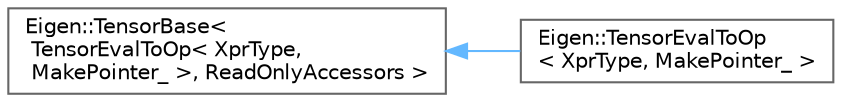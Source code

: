 digraph "类继承关系图"
{
 // LATEX_PDF_SIZE
  bgcolor="transparent";
  edge [fontname=Helvetica,fontsize=10,labelfontname=Helvetica,labelfontsize=10];
  node [fontname=Helvetica,fontsize=10,shape=box,height=0.2,width=0.4];
  rankdir="LR";
  Node0 [id="Node000000",label="Eigen::TensorBase\<\l TensorEvalToOp\< XprType,\l MakePointer_ \>, ReadOnlyAccessors \>",height=0.2,width=0.4,color="grey40", fillcolor="white", style="filled",URL="$class_eigen_1_1_tensor_base.html",tooltip=" "];
  Node0 -> Node1 [id="edge4752_Node000000_Node000001",dir="back",color="steelblue1",style="solid",tooltip=" "];
  Node1 [id="Node000001",label="Eigen::TensorEvalToOp\l\< XprType, MakePointer_ \>",height=0.2,width=0.4,color="grey40", fillcolor="white", style="filled",URL="$class_eigen_1_1_tensor_eval_to_op.html",tooltip=" "];
}
